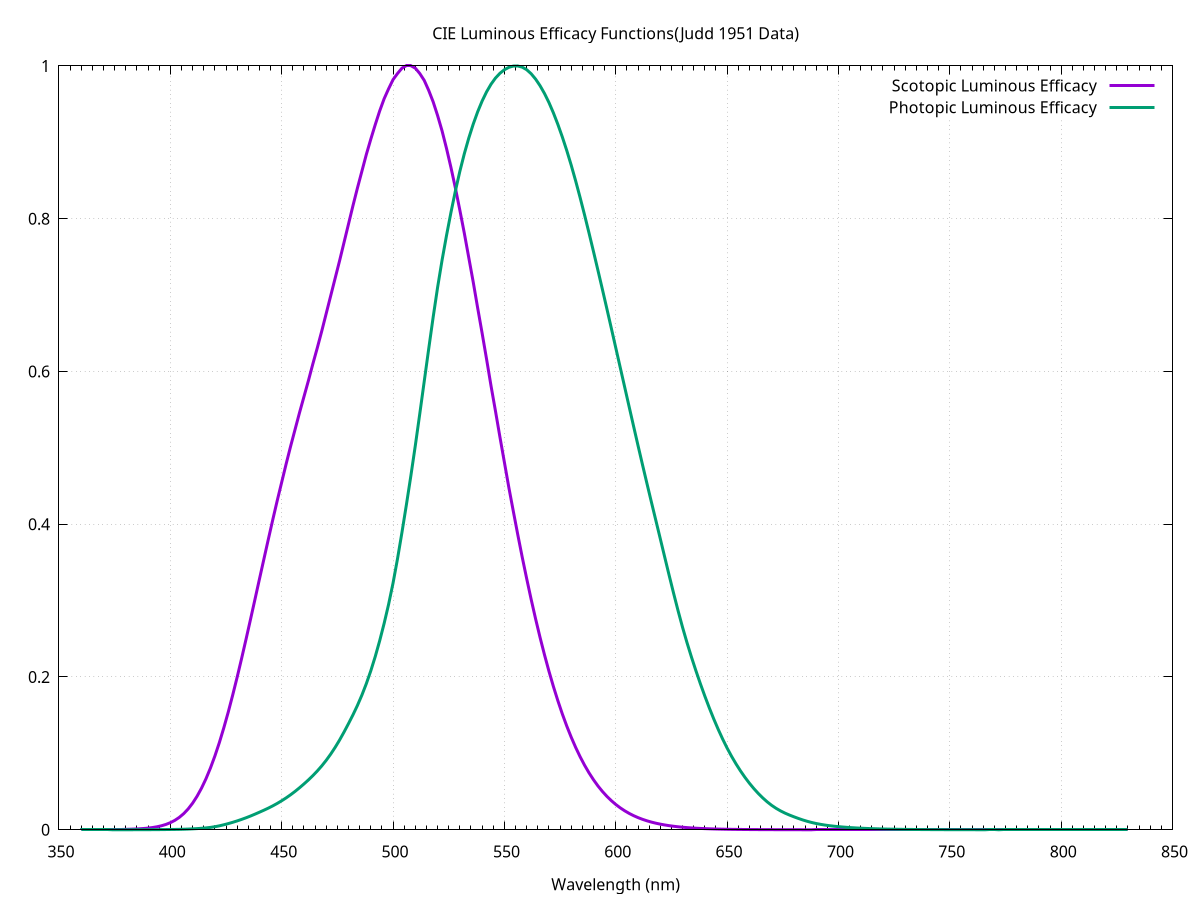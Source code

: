 set title "CIE Luminous Efficacy Functions(Judd 1951 Data)"
set xlabel "Wavelength (nm)"
set ylabel ""
set grid
set xtics 50
set mxtics 10



set style line 1  lw 3
set style line 2  lw 3



plot  '-' with lines title "Scotopic Luminous Efficacy " ls 1 ,  '-' with lines title "Photopic Luminous Efficacy " ls 2 
360 0
362 0
364 0
366 0
368 0
370 0
372 0
374 0
376 0
378 0
380 0.000589
382 0.000752
384 0.000972
386 0.001268
388 0.001668
390 0.002209
392 0.002939
394 0.003921
396 0.00524
398 0.00698
400 0.00929
402 0.01231
404 0.01619
406 0.02113
408 0.0273
410 0.03484
412 0.0439
414 0.0545
416 0.0668
418 0.0808
420 0.0966
422 0.1141
424 0.1334
426 0.1541
428 0.1764
430 0.1998
432 0.2243
434 0.2496
436 0.2755
438 0.3017
440 0.3281
442 0.3543
444 0.3803
446 0.406
448 0.431
450 0.455
452 0.479
454 0.502
456 0.524
458 0.546
460 0.567
462 0.588
464 0.61
466 0.631
468 0.653
470 0.676
472 0.699
474 0.722
476 0.745
478 0.769
480 0.793
482 0.817
484 0.84
486 0.862
488 0.884
490 0.904
492 0.923
494 0.941
496 0.957
498 0.97
500 0.982
502 0.99
504 0.997
506 1
508 1
510 0.997
512 0.99
514 0.981
516 0.968
518 0.953
520 0.935
522 0.915
524 0.892
526 0.867
528 0.84
530 0.811
532 0.781
534 0.749
536 0.717
538 0.683
540 0.65
542 0.616
544 0.581
546 0.548
548 0.514
550 0.481
552 0.448
554 0.417
556 0.3864
558 0.3569
560 0.3288
562 0.3018
564 0.2762
566 0.2519
568 0.2291
570 0.2076
572 0.1876
574 0.169
576 0.1517
578 0.1358
580 0.1212
582 0.1078
584 0.0956
586 0.0845
588 0.0745
590 0.0655
592 0.0574
594 0.0502
596 0.0438
598 0.03816
600 0.03315
602 0.02874
604 0.02487
606 0.02147
608 0.01851
610 0.01593
612 0.01369
614 0.01175
616 0.01007
618 0.00862
620 0.00737
622 0.0063
624 0.00538
626 0.00459
628 0.003913
630 0.003335
632 0.002842
634 0.002421
636 0.002062
638 0.001757
640 0.001497
642 0.001276
644 0.001088
646 0.000928
648 0.000792
650 0.000677
652 0.000579
654 0.000496
656 0.000425
658 0.0003645
660 0.0003129
662 0.0002689
664 0.0002313
666 0.0001991
668 0.0001716
670 0.000148
672 0.0001277
674 0.0001104
676 9.54e-05
678 8.26e-05
680 7.15e-05
682 6.2e-05
684 5.38e-05
686 4.67e-05
688 4.06e-05
690 3.533e-05
692 3.075e-05
694 2.679e-05
696 2.336e-05
698 2.038e-05
700 1.78e-05
702 1.556e-05
704 1.36e-05
706 1.191e-05
708 1.043e-05
710 9.14e-06
712 8.02e-06
714 7.04e-06
716 6.18e-06
718 5.44e-06
720 4.78e-06
722 4.21e-06
724 3.709e-06
726 3.27e-06
728 2.884e-06
730 2.546e-06
732 2.25e-06
734 1.989e-06
736 1.759e-06
738 1.557e-06
740 1.379e-06
742 1.223e-06
744 1.084e-06
746 9.62e-07
748 8.55e-07
750 7.6e-07
752 6.75e-07
754 6.01e-07
756 5.35e-07
758 4.77e-07
760 4.25e-07
762 3.79e-07
764 3.382e-07
766 3.021e-07
768 2.699e-07
770 2.413e-07
772 2.159e-07
774 1.932e-07
776 1.731e-07
778 1.551e-07
780 1.39e-07
782 0
784 0
786 0
788 0
790 0
792 0
794 0
796 0
798 0
800 0
802 0
804 0
806 0
808 0
810 0
812 0
814 0
816 0
818 0
820 0
822 0
824 0
826 0
828 0
830 0
e

360 3.917e-06
362 4.9296e-06
364 6.20824e-06
366 7.81322e-06
368 9.83984e-06
370 1.239e-05
372 1.55573e-05
374 1.95837e-05
376 2.48396e-05
378 3.1531e-05
380 3.9e-05
382 4.69146e-05
384 5.71764e-05
386 7.23442e-05
388 9.35082e-05
390 0.00012
392 0.000151492
394 0.000191816
396 0.000246907
398 0.00031852
400 0.000396
402 0.000473024
404 0.000572219
406 0.00072456
408 0.00094116
410 0.00121
412 0.00153075
414 0.00193532
416 0.0024548
418 0.0031178
420 0.004
422 0.00515932
424 0.00654616
426 0.00808651
428 0.00976768
430 0.0116
432 0.0135827
434 0.0157151
436 0.0180074
438 0.0204539
440 0.023
442 0.0256102
444 0.0283512
446 0.0313108
448 0.0345211
450 0.038
452 0.041768
454 0.0458427
456 0.0502437
458 0.0549806
460 0.06
462 0.0652775
464 0.0709111
466 0.077016
468 0.0836668
470 0.09098
472 0.0990458
474 0.107885
476 0.117532
478 0.127993
480 0.13902
482 0.150469
484 0.162718
486 0.176243
488 0.191273
490 0.20802
492 0.226735
494 0.247481
496 0.270185
498 0.295051
500 0.323
502 0.354686
504 0.389288
506 0.42563
508 0.463394
510 0.503
512 0.544512
514 0.586965
516 0.629346
518 0.670875
520 0.71
522 0.745464
524 0.777837
526 0.80811
528 0.836307
530 0.862
532 0.884962
534 0.905443
536 0.923735
538 0.939923
540 0.954
542 0.966007
544 0.976022
546 0.984092
548 0.990313
550 0.99495
552 0.998098
554 0.999748
556 0.999857
558 0.998326
560 0.995
562 0.989743
564 0.982724
566 0.974084
568 0.963857
570 0.952
572 0.938499
574 0.923458
576 0.907006
578 0.889205
580 0.87
582 0.849392
584 0.827581
586 0.804795
588 0.781192
590 0.757
592 0.732422
594 0.707497
596 0.682219
598 0.656674
600 0.631
602 0.605314
604 0.579638
606 0.553961
608 0.528353
610 0.503
612 0.47803
614 0.453403
616 0.42908
618 0.405032
620 0.381
622 0.356827
624 0.332818
626 0.309338
628 0.286594
630 0.265
632 0.24489
634 0.226053
636 0.208162
638 0.191155
640 0.175
642 0.159646
644 0.145126
646 0.1315
648 0.118779
650 0.107
652 0.0961886
654 0.0862648
656 0.0771206
658 0.0687101
660 0.061
662 0.053955
664 0.0475497
666 0.0417587
668 0.0365638
670 0.032
672 0.0280766
674 0.024708
676 0.0218008
678 0.0192811
680 0.017
682 0.0148372
684 0.0128348
686 0.0110683
688 0.00953331
690 0.00821
692 0.00708542
694 0.00613848
696 0.00534306
698 0.0046764
700 0.004102
702 0.0035891
704 0.00313409
706 0.00273814
708 0.00239324
710 0.002091
712 0.00182458
714 0.00159019
716 0.0013845
718 0.00120409
720 0.001047
722 0.000911109
724 0.000793238
726 0.000690083
728 0.000599496
730 0.00052
732 0.000450053
734 0.000388718
736 0.000335383
738 0.000289166
740 0.0002492
742 0.000214686
744 0.000185047
746 0.000159778
748 0.000138302
750 0.00012
752 0.000104322
754 9.08459e-05
756 7.91467e-05
758 6.8916e-05
760 6e-05
762 5.22256e-05
764 4.54475e-05
766 3.9561e-05
768 3.44487e-05
770 3e-05
772 2.61136e-05
774 2.27246e-05
776 1.97786e-05
778 1.72169e-05
780 1.499e-05
782 1.30516e-05
784 1.13625e-05
786 9.88588e-06
788 8.59236e-06
790 7.4657e-06
792 6.488e-06
794 5.6394e-06
796 4.90177e-06
798 4.26019e-06
800 3.7029e-06
802 3.2183e-06
804 2.79714e-06
806 2.43122e-06
808 2.11301e-06
810 1.8366e-06
812 1.59623e-06
814 1.38731e-06
816 1.20582e-06
818 1.04801e-06
820 9.1093e-07
822 7.91721e-07
824 6.8811e-07
826 5.9809e-07
828 5.19808e-07
830 4.5181e-07
e





